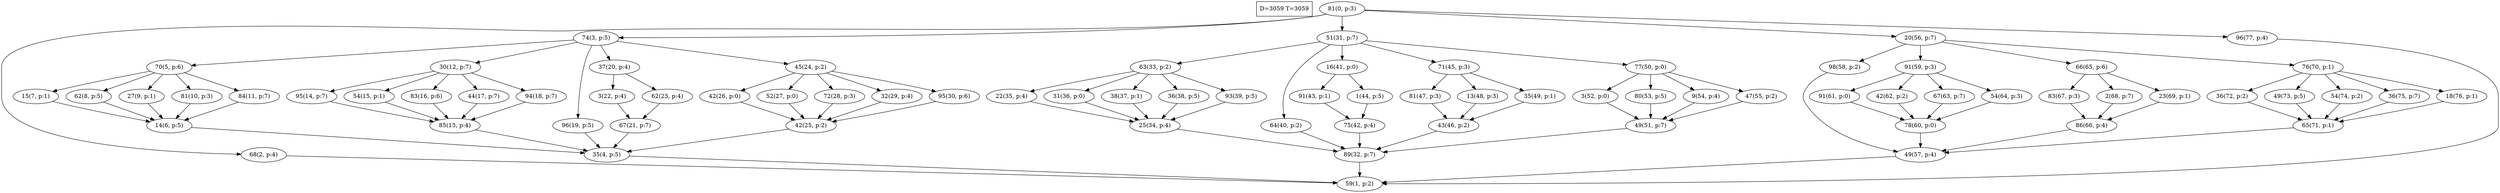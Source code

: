 digraph Task {
i [shape=box, label="D=3059 T=3059"]; 
0 [label="81(0, p:3)"];
1 [label="59(1, p:2)"];
2 [label="68(2, p:4)"];
3 [label="74(3, p:5)"];
4 [label="35(4, p:5)"];
5 [label="70(5, p:6)"];
6 [label="14(6, p:5)"];
7 [label="15(7, p:1)"];
8 [label="62(8, p:5)"];
9 [label="27(9, p:1)"];
10 [label="81(10, p:3)"];
11 [label="84(11, p:7)"];
12 [label="30(12, p:7)"];
13 [label="85(13, p:4)"];
14 [label="95(14, p:7)"];
15 [label="54(15, p:1)"];
16 [label="83(16, p:6)"];
17 [label="44(17, p:7)"];
18 [label="94(18, p:7)"];
19 [label="96(19, p:5)"];
20 [label="37(20, p:4)"];
21 [label="67(21, p:7)"];
22 [label="3(22, p:4)"];
23 [label="62(23, p:4)"];
24 [label="45(24, p:2)"];
25 [label="42(25, p:2)"];
26 [label="42(26, p:0)"];
27 [label="52(27, p:0)"];
28 [label="72(28, p:3)"];
29 [label="32(29, p:4)"];
30 [label="95(30, p:6)"];
31 [label="51(31, p:7)"];
32 [label="89(32, p:7)"];
33 [label="63(33, p:2)"];
34 [label="25(34, p:4)"];
35 [label="22(35, p:4)"];
36 [label="31(36, p:0)"];
37 [label="38(37, p:1)"];
38 [label="36(38, p:5)"];
39 [label="93(39, p:5)"];
40 [label="64(40, p:2)"];
41 [label="16(41, p:0)"];
42 [label="75(42, p:4)"];
43 [label="91(43, p:1)"];
44 [label="1(44, p:5)"];
45 [label="71(45, p:3)"];
46 [label="43(46, p:2)"];
47 [label="81(47, p:3)"];
48 [label="13(48, p:3)"];
49 [label="35(49, p:1)"];
50 [label="77(50, p:0)"];
51 [label="49(51, p:7)"];
52 [label="3(52, p:0)"];
53 [label="80(53, p:5)"];
54 [label="9(54, p:4)"];
55 [label="47(55, p:2)"];
56 [label="20(56, p:7)"];
57 [label="49(57, p:4)"];
58 [label="98(58, p:2)"];
59 [label="91(59, p:3)"];
60 [label="78(60, p:0)"];
61 [label="91(61, p:0)"];
62 [label="42(62, p:2)"];
63 [label="67(63, p:7)"];
64 [label="54(64, p:3)"];
65 [label="66(65, p:6)"];
66 [label="86(66, p:4)"];
67 [label="83(67, p:3)"];
68 [label="2(68, p:7)"];
69 [label="23(69, p:1)"];
70 [label="76(70, p:1)"];
71 [label="65(71, p:1)"];
72 [label="36(72, p:2)"];
73 [label="49(73, p:5)"];
74 [label="54(74, p:2)"];
75 [label="36(75, p:7)"];
76 [label="18(76, p:1)"];
77 [label="96(77, p:4)"];
0 -> 2;
0 -> 3;
0 -> 31;
0 -> 56;
0 -> 77;
2 -> 1;
3 -> 5;
3 -> 12;
3 -> 19;
3 -> 20;
3 -> 24;
4 -> 1;
5 -> 7;
5 -> 8;
5 -> 9;
5 -> 10;
5 -> 11;
6 -> 4;
7 -> 6;
8 -> 6;
9 -> 6;
10 -> 6;
11 -> 6;
12 -> 14;
12 -> 15;
12 -> 16;
12 -> 17;
12 -> 18;
13 -> 4;
14 -> 13;
15 -> 13;
16 -> 13;
17 -> 13;
18 -> 13;
19 -> 4;
20 -> 22;
20 -> 23;
21 -> 4;
22 -> 21;
23 -> 21;
24 -> 26;
24 -> 27;
24 -> 28;
24 -> 29;
24 -> 30;
25 -> 4;
26 -> 25;
27 -> 25;
28 -> 25;
29 -> 25;
30 -> 25;
31 -> 33;
31 -> 40;
31 -> 41;
31 -> 45;
31 -> 50;
32 -> 1;
33 -> 35;
33 -> 36;
33 -> 37;
33 -> 38;
33 -> 39;
34 -> 32;
35 -> 34;
36 -> 34;
37 -> 34;
38 -> 34;
39 -> 34;
40 -> 32;
41 -> 43;
41 -> 44;
42 -> 32;
43 -> 42;
44 -> 42;
45 -> 47;
45 -> 48;
45 -> 49;
46 -> 32;
47 -> 46;
48 -> 46;
49 -> 46;
50 -> 52;
50 -> 53;
50 -> 54;
50 -> 55;
51 -> 32;
52 -> 51;
53 -> 51;
54 -> 51;
55 -> 51;
56 -> 58;
56 -> 59;
56 -> 65;
56 -> 70;
57 -> 1;
58 -> 57;
59 -> 61;
59 -> 62;
59 -> 63;
59 -> 64;
60 -> 57;
61 -> 60;
62 -> 60;
63 -> 60;
64 -> 60;
65 -> 67;
65 -> 68;
65 -> 69;
66 -> 57;
67 -> 66;
68 -> 66;
69 -> 66;
70 -> 72;
70 -> 73;
70 -> 74;
70 -> 75;
70 -> 76;
71 -> 57;
72 -> 71;
73 -> 71;
74 -> 71;
75 -> 71;
76 -> 71;
77 -> 1;
}